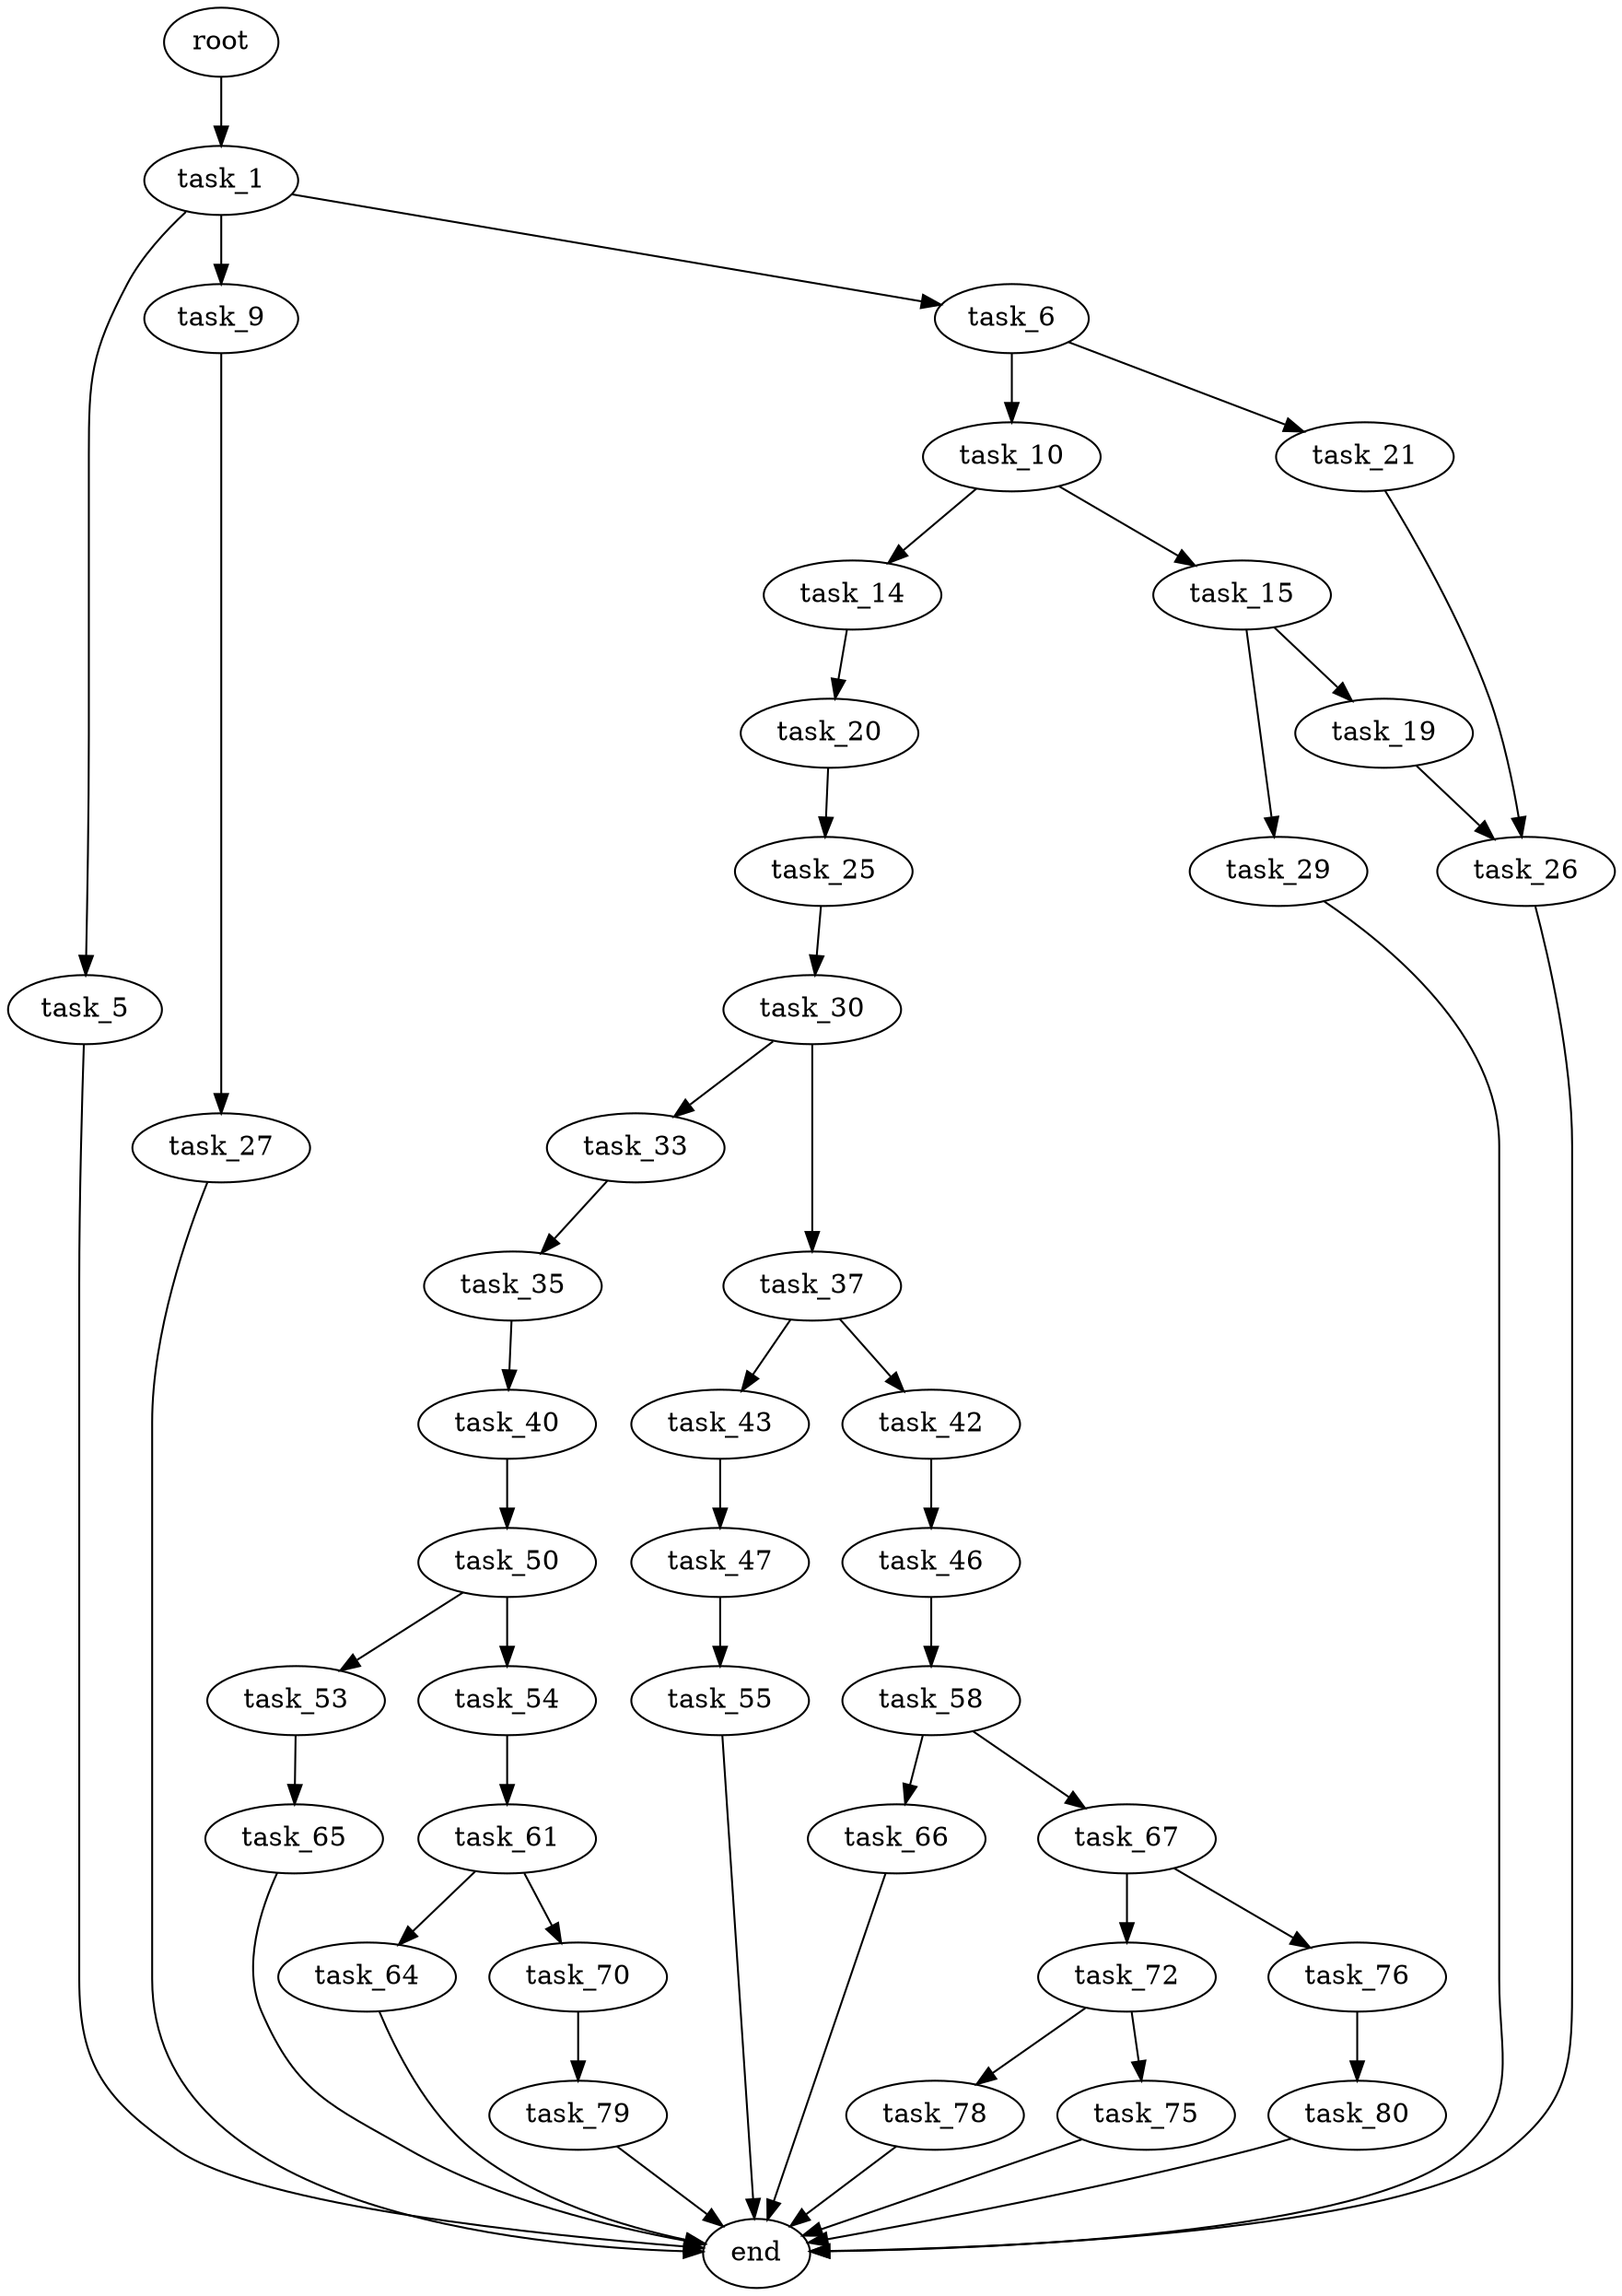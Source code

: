 digraph G {
  root [size="0.000000"];
  task_1 [size="24982572809.000000"];
  task_5 [size="1073741824000.000000"];
  task_6 [size="2923007232.000000"];
  task_9 [size="195967099892.000000"];
  end [size="0.000000"];
  task_10 [size="1490817491.000000"];
  task_21 [size="11060130722.000000"];
  task_27 [size="28991029248.000000"];
  task_14 [size="28991029248.000000"];
  task_15 [size="8589934592.000000"];
  task_20 [size="1278704525157.000000"];
  task_19 [size="23695565140.000000"];
  task_29 [size="782757789696.000000"];
  task_26 [size="782757789696.000000"];
  task_25 [size="285668548237.000000"];
  task_30 [size="7939404886.000000"];
  task_33 [size="8589934592.000000"];
  task_37 [size="6146649062.000000"];
  task_35 [size="13664540778.000000"];
  task_40 [size="19362506700.000000"];
  task_42 [size="27450504895.000000"];
  task_43 [size="4106129614.000000"];
  task_50 [size="28991029248.000000"];
  task_46 [size="134217728000.000000"];
  task_47 [size="17858759674.000000"];
  task_58 [size="41874437957.000000"];
  task_55 [size="222110113784.000000"];
  task_53 [size="782757789696.000000"];
  task_54 [size="68719476736.000000"];
  task_65 [size="28991029248.000000"];
  task_61 [size="89262057885.000000"];
  task_66 [size="35793413650.000000"];
  task_67 [size="22168640414.000000"];
  task_64 [size="515544610048.000000"];
  task_70 [size="31330177201.000000"];
  task_72 [size="2611594533.000000"];
  task_76 [size="14140166191.000000"];
  task_79 [size="8589934592.000000"];
  task_75 [size="525597118005.000000"];
  task_78 [size="11645466636.000000"];
  task_80 [size="231928233984.000000"];

  root -> task_1 [size="1.000000"];
  task_1 -> task_5 [size="838860800.000000"];
  task_1 -> task_6 [size="838860800.000000"];
  task_1 -> task_9 [size="838860800.000000"];
  task_5 -> end [size="1.000000"];
  task_6 -> task_10 [size="134217728.000000"];
  task_6 -> task_21 [size="134217728.000000"];
  task_9 -> task_27 [size="301989888.000000"];
  task_10 -> task_14 [size="33554432.000000"];
  task_10 -> task_15 [size="33554432.000000"];
  task_21 -> task_26 [size="536870912.000000"];
  task_27 -> end [size="1.000000"];
  task_14 -> task_20 [size="75497472.000000"];
  task_15 -> task_19 [size="33554432.000000"];
  task_15 -> task_29 [size="33554432.000000"];
  task_20 -> task_25 [size="838860800.000000"];
  task_19 -> task_26 [size="411041792.000000"];
  task_29 -> end [size="1.000000"];
  task_26 -> end [size="1.000000"];
  task_25 -> task_30 [size="209715200.000000"];
  task_30 -> task_33 [size="301989888.000000"];
  task_30 -> task_37 [size="301989888.000000"];
  task_33 -> task_35 [size="33554432.000000"];
  task_37 -> task_42 [size="134217728.000000"];
  task_37 -> task_43 [size="134217728.000000"];
  task_35 -> task_40 [size="301989888.000000"];
  task_40 -> task_50 [size="411041792.000000"];
  task_42 -> task_46 [size="33554432.000000"];
  task_43 -> task_47 [size="75497472.000000"];
  task_50 -> task_53 [size="75497472.000000"];
  task_50 -> task_54 [size="75497472.000000"];
  task_46 -> task_58 [size="209715200.000000"];
  task_47 -> task_55 [size="33554432.000000"];
  task_58 -> task_66 [size="33554432.000000"];
  task_58 -> task_67 [size="33554432.000000"];
  task_55 -> end [size="1.000000"];
  task_53 -> task_65 [size="679477248.000000"];
  task_54 -> task_61 [size="134217728.000000"];
  task_65 -> end [size="1.000000"];
  task_61 -> task_64 [size="209715200.000000"];
  task_61 -> task_70 [size="209715200.000000"];
  task_66 -> end [size="1.000000"];
  task_67 -> task_72 [size="536870912.000000"];
  task_67 -> task_76 [size="536870912.000000"];
  task_64 -> end [size="1.000000"];
  task_70 -> task_79 [size="679477248.000000"];
  task_72 -> task_75 [size="75497472.000000"];
  task_72 -> task_78 [size="75497472.000000"];
  task_76 -> task_80 [size="838860800.000000"];
  task_79 -> end [size="1.000000"];
  task_75 -> end [size="1.000000"];
  task_78 -> end [size="1.000000"];
  task_80 -> end [size="1.000000"];
}
